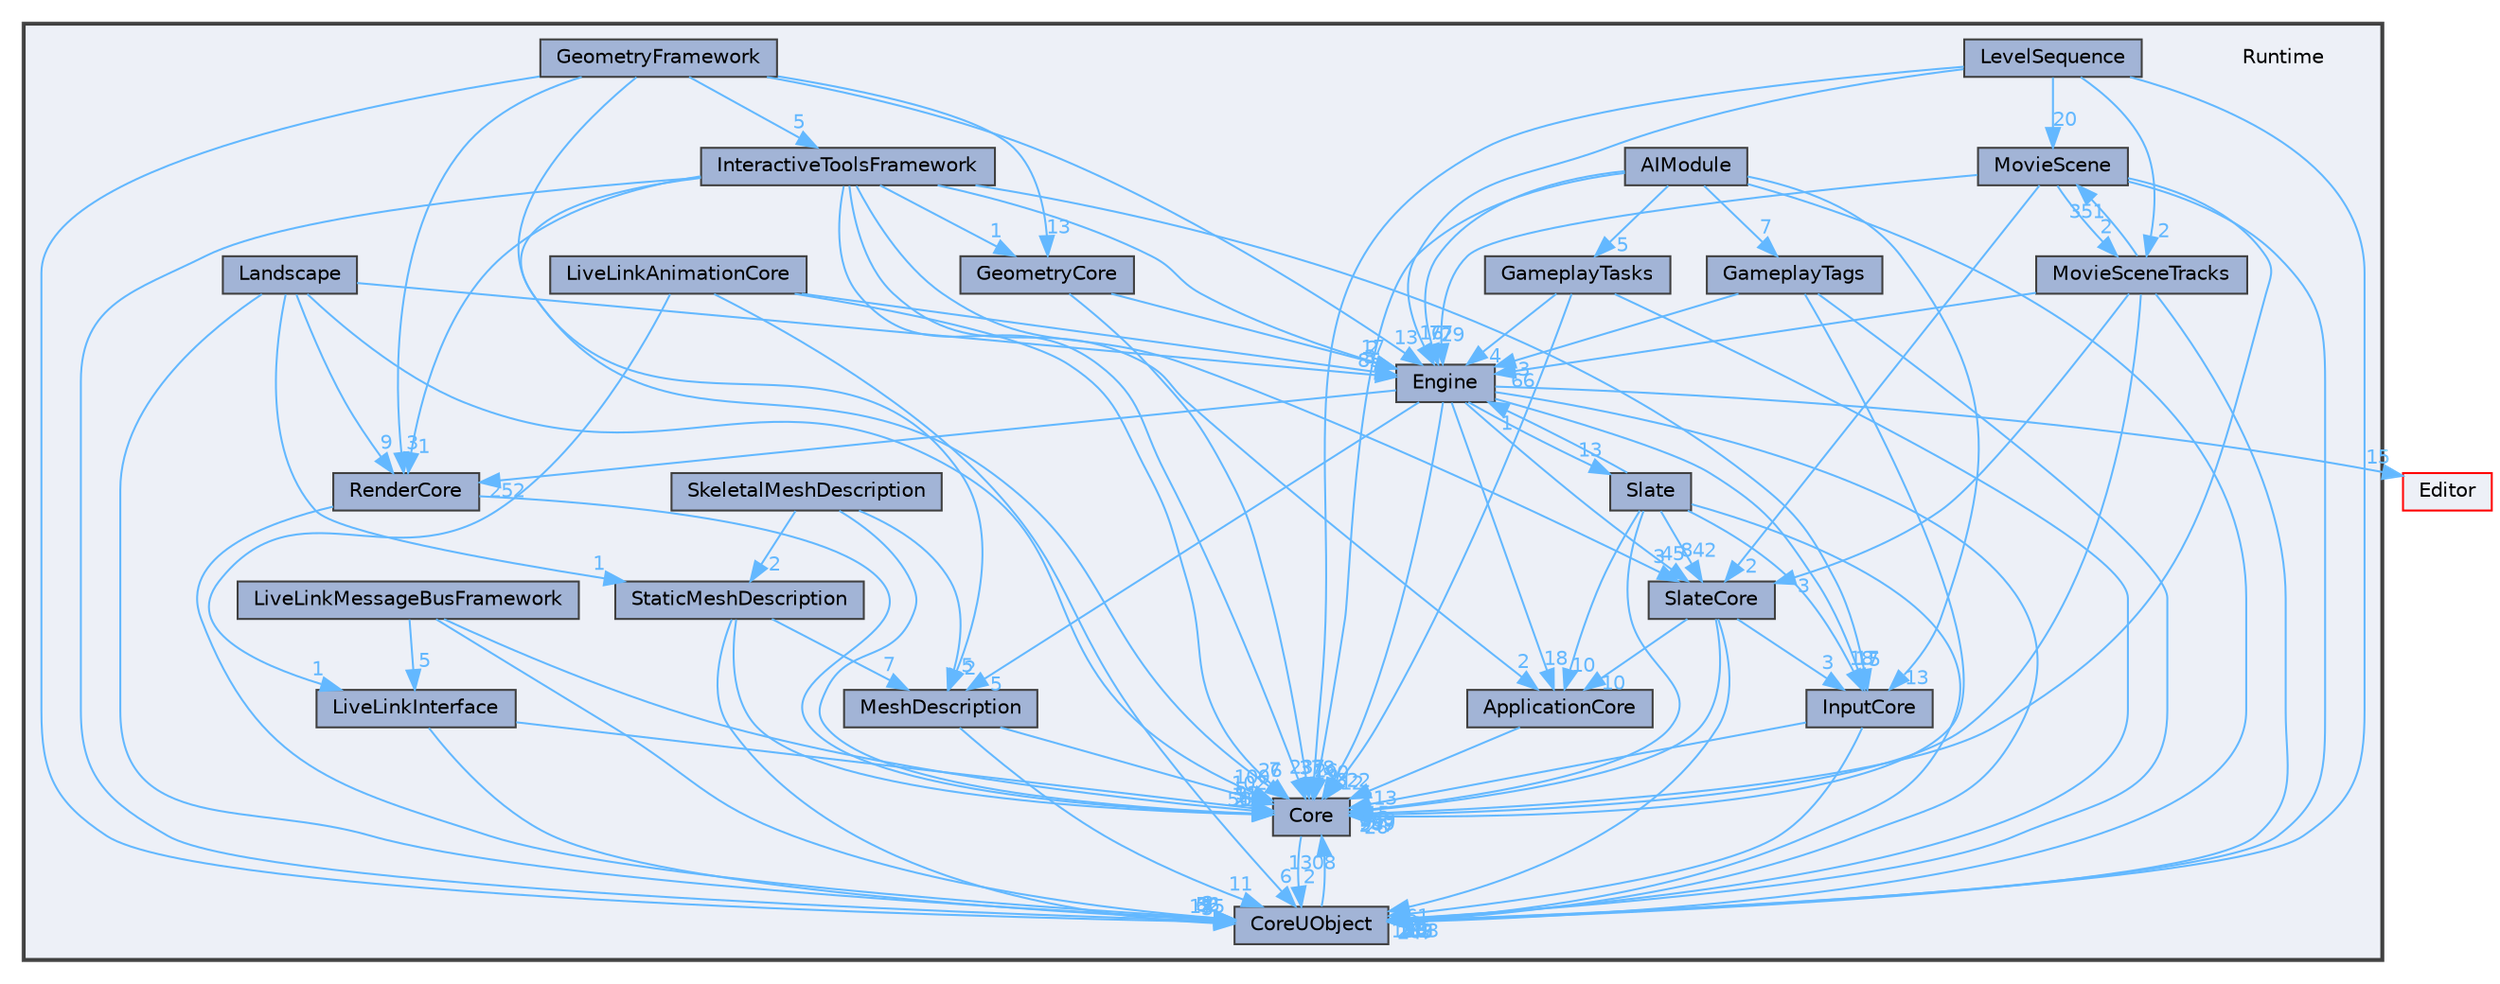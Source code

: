 digraph "Runtime"
{
 // INTERACTIVE_SVG=YES
 // LATEX_PDF_SIZE
  bgcolor="transparent";
  edge [fontname=Helvetica,fontsize=10,labelfontname=Helvetica,labelfontsize=10];
  node [fontname=Helvetica,fontsize=10,shape=box,height=0.2,width=0.4];
  compound=true
  subgraph clusterdir_7536b172fbd480bfd146a1b1acd6856b {
    graph [ bgcolor="#edf0f7", pencolor="grey25", label="", fontname=Helvetica,fontsize=10 style="filled,bold", URL="dir_7536b172fbd480bfd146a1b1acd6856b.html",tooltip=""]
    dir_7536b172fbd480bfd146a1b1acd6856b [shape=plaintext, label="Runtime"];
  dir_4299bb5068020ba15cc4102065b66047 [label="AIModule", fillcolor="#a2b4d6", color="grey25", style="filled", URL="dir_4299bb5068020ba15cc4102065b66047.html",tooltip=""];
  dir_a0470932637a5b4378844d0dd6134206 [label="ApplicationCore", fillcolor="#a2b4d6", color="grey25", style="filled", URL="dir_a0470932637a5b4378844d0dd6134206.html",tooltip=""];
  dir_0e6cddcc9caa1238c7f3774224afaa45 [label="Core", fillcolor="#a2b4d6", color="grey25", style="filled", URL="dir_0e6cddcc9caa1238c7f3774224afaa45.html",tooltip=""];
  dir_4c499e5e32e2b4479ad7e552df73eeae [label="CoreUObject", fillcolor="#a2b4d6", color="grey25", style="filled", URL="dir_4c499e5e32e2b4479ad7e552df73eeae.html",tooltip=""];
  dir_fdf6aa5c3cf3805bb958134448d60562 [label="Engine", fillcolor="#a2b4d6", color="grey25", style="filled", URL="dir_fdf6aa5c3cf3805bb958134448d60562.html",tooltip=""];
  dir_78c77892ffb922ed2fc41b0fd91bcc80 [label="GameplayTags", fillcolor="#a2b4d6", color="grey25", style="filled", URL="dir_78c77892ffb922ed2fc41b0fd91bcc80.html",tooltip=""];
  dir_059ac314dbf043af548bed5661d7b2e8 [label="GameplayTasks", fillcolor="#a2b4d6", color="grey25", style="filled", URL="dir_059ac314dbf043af548bed5661d7b2e8.html",tooltip=""];
  dir_800a28389bfec662d4af96c9be02c9b8 [label="GeometryCore", fillcolor="#a2b4d6", color="grey25", style="filled", URL="dir_800a28389bfec662d4af96c9be02c9b8.html",tooltip=""];
  dir_da94b2574b3dcdac23bb4c06505616bf [label="GeometryFramework", fillcolor="#a2b4d6", color="grey25", style="filled", URL="dir_da94b2574b3dcdac23bb4c06505616bf.html",tooltip=""];
  dir_3e8e1daf27a38f5d72a6cbf6f3b5d663 [label="InputCore", fillcolor="#a2b4d6", color="grey25", style="filled", URL="dir_3e8e1daf27a38f5d72a6cbf6f3b5d663.html",tooltip=""];
  dir_633ab565fb94068fd37272d8f8ea3297 [label="InteractiveToolsFramework", fillcolor="#a2b4d6", color="grey25", style="filled", URL="dir_633ab565fb94068fd37272d8f8ea3297.html",tooltip=""];
  dir_1609d6a187a21f83be9db2b943dcc260 [label="Landscape", fillcolor="#a2b4d6", color="grey25", style="filled", URL="dir_1609d6a187a21f83be9db2b943dcc260.html",tooltip=""];
  dir_5a7b79f69a6869e6130eb141a3bf3e35 [label="LevelSequence", fillcolor="#a2b4d6", color="grey25", style="filled", URL="dir_5a7b79f69a6869e6130eb141a3bf3e35.html",tooltip=""];
  dir_e5b4818470ccbccbcdf9aa5ba9d834bb [label="LiveLinkAnimationCore", fillcolor="#a2b4d6", color="grey25", style="filled", URL="dir_e5b4818470ccbccbcdf9aa5ba9d834bb.html",tooltip=""];
  dir_0b16765323610fed71937b69633845f2 [label="LiveLinkInterface", fillcolor="#a2b4d6", color="grey25", style="filled", URL="dir_0b16765323610fed71937b69633845f2.html",tooltip=""];
  dir_45cc75b172550927463b4aca9f9510bd [label="LiveLinkMessageBusFramework", fillcolor="#a2b4d6", color="grey25", style="filled", URL="dir_45cc75b172550927463b4aca9f9510bd.html",tooltip=""];
  dir_63086eac6cac35ce1ba0dbb1e9e8f532 [label="MeshDescription", fillcolor="#a2b4d6", color="grey25", style="filled", URL="dir_63086eac6cac35ce1ba0dbb1e9e8f532.html",tooltip=""];
  dir_ed1388184b1cf3e774c585122fc72079 [label="MovieScene", fillcolor="#a2b4d6", color="grey25", style="filled", URL="dir_ed1388184b1cf3e774c585122fc72079.html",tooltip=""];
  dir_7de2cf73c957a2c2a3a4f4e3f12897c9 [label="MovieSceneTracks", fillcolor="#a2b4d6", color="grey25", style="filled", URL="dir_7de2cf73c957a2c2a3a4f4e3f12897c9.html",tooltip=""];
  dir_1b3e874b84daba3b34ce7cbbd2916bbd [label="RenderCore", fillcolor="#a2b4d6", color="grey25", style="filled", URL="dir_1b3e874b84daba3b34ce7cbbd2916bbd.html",tooltip=""];
  dir_b5d9348a278d74d4ad64fd16f8b4cdac [label="SkeletalMeshDescription", fillcolor="#a2b4d6", color="grey25", style="filled", URL="dir_b5d9348a278d74d4ad64fd16f8b4cdac.html",tooltip=""];
  dir_f0312094b7f0f764d1cd7b6742c0aeab [label="Slate", fillcolor="#a2b4d6", color="grey25", style="filled", URL="dir_f0312094b7f0f764d1cd7b6742c0aeab.html",tooltip=""];
  dir_f0f0d357c8c9eca10fb05693ae8c53b1 [label="SlateCore", fillcolor="#a2b4d6", color="grey25", style="filled", URL="dir_f0f0d357c8c9eca10fb05693ae8c53b1.html",tooltip=""];
  dir_f2363e142f6759ff0464f63cbca4a6dc [label="StaticMeshDescription", fillcolor="#a2b4d6", color="grey25", style="filled", URL="dir_f2363e142f6759ff0464f63cbca4a6dc.html",tooltip=""];
  }
  dir_b26507eead720464ba2ac6bbc6dcec5f [label="Editor", fillcolor="#edf0f7", color="red", style="filled", URL="dir_b26507eead720464ba2ac6bbc6dcec5f.html",tooltip=""];
  dir_4299bb5068020ba15cc4102065b66047->dir_0e6cddcc9caa1238c7f3774224afaa45 [headlabel="190", labeldistance=1.5 headhref="dir_000020_000266.html" href="dir_000020_000266.html" color="steelblue1" fontcolor="steelblue1"];
  dir_4299bb5068020ba15cc4102065b66047->dir_4c499e5e32e2b4479ad7e552df73eeae [headlabel="247", labeldistance=1.5 headhref="dir_000020_000268.html" href="dir_000020_000268.html" color="steelblue1" fontcolor="steelblue1"];
  dir_4299bb5068020ba15cc4102065b66047->dir_fdf6aa5c3cf3805bb958134448d60562 [headlabel="77", labeldistance=1.5 headhref="dir_000020_000366.html" href="dir_000020_000366.html" color="steelblue1" fontcolor="steelblue1"];
  dir_4299bb5068020ba15cc4102065b66047->dir_78c77892ffb922ed2fc41b0fd91bcc80 [headlabel="7", labeldistance=1.5 headhref="dir_000020_000425.html" href="dir_000020_000425.html" color="steelblue1" fontcolor="steelblue1"];
  dir_4299bb5068020ba15cc4102065b66047->dir_3e8e1daf27a38f5d72a6cbf6f3b5d663 [headlabel="13", labeldistance=1.5 headhref="dir_000020_000493.html" href="dir_000020_000493.html" color="steelblue1" fontcolor="steelblue1"];
  dir_4299bb5068020ba15cc4102065b66047->dir_059ac314dbf043af548bed5661d7b2e8 [headlabel="5", labeldistance=1.5 headhref="dir_000020_000426.html" href="dir_000020_000426.html" color="steelblue1" fontcolor="steelblue1"];
  dir_a0470932637a5b4378844d0dd6134206->dir_0e6cddcc9caa1238c7f3774224afaa45 [headlabel="213", labeldistance=1.5 headhref="dir_000056_000266.html" href="dir_000056_000266.html" color="steelblue1" fontcolor="steelblue1"];
  dir_0e6cddcc9caa1238c7f3774224afaa45->dir_4c499e5e32e2b4479ad7e552df73eeae [headlabel="2", labeldistance=1.5 headhref="dir_000266_000268.html" href="dir_000266_000268.html" color="steelblue1" fontcolor="steelblue1"];
  dir_4c499e5e32e2b4479ad7e552df73eeae->dir_0e6cddcc9caa1238c7f3774224afaa45 [headlabel="1308", labeldistance=1.5 headhref="dir_000268_000266.html" href="dir_000268_000266.html" color="steelblue1" fontcolor="steelblue1"];
  dir_fdf6aa5c3cf3805bb958134448d60562->dir_0e6cddcc9caa1238c7f3774224afaa45 [headlabel="2622", labeldistance=1.5 headhref="dir_000366_000266.html" href="dir_000366_000266.html" color="steelblue1" fontcolor="steelblue1"];
  dir_fdf6aa5c3cf3805bb958134448d60562->dir_1b3e874b84daba3b34ce7cbbd2916bbd [headlabel="252", labeldistance=1.5 headhref="dir_000366_000959.html" href="dir_000366_000959.html" color="steelblue1" fontcolor="steelblue1"];
  dir_fdf6aa5c3cf3805bb958134448d60562->dir_3e8e1daf27a38f5d72a6cbf6f3b5d663 [headlabel="17", labeldistance=1.5 headhref="dir_000366_000493.html" href="dir_000366_000493.html" color="steelblue1" fontcolor="steelblue1"];
  dir_fdf6aa5c3cf3805bb958134448d60562->dir_4c499e5e32e2b4479ad7e552df73eeae [headlabel="1863", labeldistance=1.5 headhref="dir_000366_000268.html" href="dir_000366_000268.html" color="steelblue1" fontcolor="steelblue1"];
  dir_fdf6aa5c3cf3805bb958134448d60562->dir_b26507eead720464ba2ac6bbc6dcec5f [headlabel="15", labeldistance=1.5 headhref="dir_000366_000357.html" href="dir_000366_000357.html" color="steelblue1" fontcolor="steelblue1"];
  dir_fdf6aa5c3cf3805bb958134448d60562->dir_f0312094b7f0f764d1cd7b6742c0aeab [headlabel="13", labeldistance=1.5 headhref="dir_000366_001044.html" href="dir_000366_001044.html" color="steelblue1" fontcolor="steelblue1"];
  dir_fdf6aa5c3cf3805bb958134448d60562->dir_f0f0d357c8c9eca10fb05693ae8c53b1 [headlabel="45", labeldistance=1.5 headhref="dir_000366_001045.html" href="dir_000366_001045.html" color="steelblue1" fontcolor="steelblue1"];
  dir_fdf6aa5c3cf3805bb958134448d60562->dir_a0470932637a5b4378844d0dd6134206 [headlabel="18", labeldistance=1.5 headhref="dir_000366_000056.html" href="dir_000366_000056.html" color="steelblue1" fontcolor="steelblue1"];
  dir_fdf6aa5c3cf3805bb958134448d60562->dir_63086eac6cac35ce1ba0dbb1e9e8f532 [headlabel="5", labeldistance=1.5 headhref="dir_000366_000623.html" href="dir_000366_000623.html" color="steelblue1" fontcolor="steelblue1"];
  dir_78c77892ffb922ed2fc41b0fd91bcc80->dir_0e6cddcc9caa1238c7f3774224afaa45 [headlabel="26", labeldistance=1.5 headhref="dir_000425_000266.html" href="dir_000425_000266.html" color="steelblue1" fontcolor="steelblue1"];
  dir_78c77892ffb922ed2fc41b0fd91bcc80->dir_4c499e5e32e2b4479ad7e552df73eeae [headlabel="19", labeldistance=1.5 headhref="dir_000425_000268.html" href="dir_000425_000268.html" color="steelblue1" fontcolor="steelblue1"];
  dir_78c77892ffb922ed2fc41b0fd91bcc80->dir_fdf6aa5c3cf3805bb958134448d60562 [headlabel="3", labeldistance=1.5 headhref="dir_000425_000366.html" href="dir_000425_000366.html" color="steelblue1" fontcolor="steelblue1"];
  dir_059ac314dbf043af548bed5661d7b2e8->dir_0e6cddcc9caa1238c7f3774224afaa45 [headlabel="12", labeldistance=1.5 headhref="dir_000426_000266.html" href="dir_000426_000266.html" color="steelblue1" fontcolor="steelblue1"];
  dir_059ac314dbf043af548bed5661d7b2e8->dir_4c499e5e32e2b4479ad7e552df73eeae [headlabel="29", labeldistance=1.5 headhref="dir_000426_000268.html" href="dir_000426_000268.html" color="steelblue1" fontcolor="steelblue1"];
  dir_059ac314dbf043af548bed5661d7b2e8->dir_fdf6aa5c3cf3805bb958134448d60562 [headlabel="4", labeldistance=1.5 headhref="dir_000426_000366.html" href="dir_000426_000366.html" color="steelblue1" fontcolor="steelblue1"];
  dir_800a28389bfec662d4af96c9be02c9b8->dir_0e6cddcc9caa1238c7f3774224afaa45 [headlabel="378", labeldistance=1.5 headhref="dir_000439_000266.html" href="dir_000439_000266.html" color="steelblue1" fontcolor="steelblue1"];
  dir_800a28389bfec662d4af96c9be02c9b8->dir_fdf6aa5c3cf3805bb958134448d60562 [headlabel="2", labeldistance=1.5 headhref="dir_000439_000366.html" href="dir_000439_000366.html" color="steelblue1" fontcolor="steelblue1"];
  dir_da94b2574b3dcdac23bb4c06505616bf->dir_0e6cddcc9caa1238c7f3774224afaa45 [headlabel="26", labeldistance=1.5 headhref="dir_000440_000266.html" href="dir_000440_000266.html" color="steelblue1" fontcolor="steelblue1"];
  dir_da94b2574b3dcdac23bb4c06505616bf->dir_1b3e874b84daba3b34ce7cbbd2916bbd [headlabel="3", labeldistance=1.5 headhref="dir_000440_000959.html" href="dir_000440_000959.html" color="steelblue1" fontcolor="steelblue1"];
  dir_da94b2574b3dcdac23bb4c06505616bf->dir_4c499e5e32e2b4479ad7e552df73eeae [headlabel="7", labeldistance=1.5 headhref="dir_000440_000268.html" href="dir_000440_000268.html" color="steelblue1" fontcolor="steelblue1"];
  dir_da94b2574b3dcdac23bb4c06505616bf->dir_633ab565fb94068fd37272d8f8ea3297 [headlabel="5", labeldistance=1.5 headhref="dir_000440_000504.html" href="dir_000440_000504.html" color="steelblue1" fontcolor="steelblue1"];
  dir_da94b2574b3dcdac23bb4c06505616bf->dir_800a28389bfec662d4af96c9be02c9b8 [headlabel="13", labeldistance=1.5 headhref="dir_000440_000439.html" href="dir_000440_000439.html" color="steelblue1" fontcolor="steelblue1"];
  dir_da94b2574b3dcdac23bb4c06505616bf->dir_fdf6aa5c3cf3805bb958134448d60562 [headlabel="13", labeldistance=1.5 headhref="dir_000440_000366.html" href="dir_000440_000366.html" color="steelblue1" fontcolor="steelblue1"];
  dir_3e8e1daf27a38f5d72a6cbf6f3b5d663->dir_0e6cddcc9caa1238c7f3774224afaa45 [headlabel="15", labeldistance=1.5 headhref="dir_000493_000266.html" href="dir_000493_000266.html" color="steelblue1" fontcolor="steelblue1"];
  dir_3e8e1daf27a38f5d72a6cbf6f3b5d663->dir_4c499e5e32e2b4479ad7e552df73eeae [headlabel="3", labeldistance=1.5 headhref="dir_000493_000268.html" href="dir_000493_000268.html" color="steelblue1" fontcolor="steelblue1"];
  dir_633ab565fb94068fd37272d8f8ea3297->dir_0e6cddcc9caa1238c7f3774224afaa45 [headlabel="237", labeldistance=1.5 headhref="dir_000504_000266.html" href="dir_000504_000266.html" color="steelblue1" fontcolor="steelblue1"];
  dir_633ab565fb94068fd37272d8f8ea3297->dir_3e8e1daf27a38f5d72a6cbf6f3b5d663 [headlabel="5", labeldistance=1.5 headhref="dir_000504_000493.html" href="dir_000504_000493.html" color="steelblue1" fontcolor="steelblue1"];
  dir_633ab565fb94068fd37272d8f8ea3297->dir_4c499e5e32e2b4479ad7e552df73eeae [headlabel="155", labeldistance=1.5 headhref="dir_000504_000268.html" href="dir_000504_000268.html" color="steelblue1" fontcolor="steelblue1"];
  dir_633ab565fb94068fd37272d8f8ea3297->dir_800a28389bfec662d4af96c9be02c9b8 [headlabel="1", labeldistance=1.5 headhref="dir_000504_000439.html" href="dir_000504_000439.html" color="steelblue1" fontcolor="steelblue1"];
  dir_633ab565fb94068fd37272d8f8ea3297->dir_fdf6aa5c3cf3805bb958134448d60562 [headlabel="17", labeldistance=1.5 headhref="dir_000504_000366.html" href="dir_000504_000366.html" color="steelblue1" fontcolor="steelblue1"];
  dir_633ab565fb94068fd37272d8f8ea3297->dir_1b3e874b84daba3b34ce7cbbd2916bbd [headlabel="1", labeldistance=1.5 headhref="dir_000504_000959.html" href="dir_000504_000959.html" color="steelblue1" fontcolor="steelblue1"];
  dir_633ab565fb94068fd37272d8f8ea3297->dir_a0470932637a5b4378844d0dd6134206 [headlabel="2", labeldistance=1.5 headhref="dir_000504_000056.html" href="dir_000504_000056.html" color="steelblue1" fontcolor="steelblue1"];
  dir_633ab565fb94068fd37272d8f8ea3297->dir_63086eac6cac35ce1ba0dbb1e9e8f532 [headlabel="2", labeldistance=1.5 headhref="dir_000504_000623.html" href="dir_000504_000623.html" color="steelblue1" fontcolor="steelblue1"];
  dir_633ab565fb94068fd37272d8f8ea3297->dir_f0f0d357c8c9eca10fb05693ae8c53b1 [headlabel="3", labeldistance=1.5 headhref="dir_000504_001045.html" href="dir_000504_001045.html" color="steelblue1" fontcolor="steelblue1"];
  dir_1609d6a187a21f83be9db2b943dcc260->dir_0e6cddcc9caa1238c7f3774224afaa45 [headlabel="100", labeldistance=1.5 headhref="dir_000554_000266.html" href="dir_000554_000266.html" color="steelblue1" fontcolor="steelblue1"];
  dir_1609d6a187a21f83be9db2b943dcc260->dir_4c499e5e32e2b4479ad7e552df73eeae [headlabel="56", labeldistance=1.5 headhref="dir_000554_000268.html" href="dir_000554_000268.html" color="steelblue1" fontcolor="steelblue1"];
  dir_1609d6a187a21f83be9db2b943dcc260->dir_f2363e142f6759ff0464f63cbca4a6dc [headlabel="1", labeldistance=1.5 headhref="dir_000554_001137.html" href="dir_000554_001137.html" color="steelblue1" fontcolor="steelblue1"];
  dir_1609d6a187a21f83be9db2b943dcc260->dir_fdf6aa5c3cf3805bb958134448d60562 [headlabel="85", labeldistance=1.5 headhref="dir_000554_000366.html" href="dir_000554_000366.html" color="steelblue1" fontcolor="steelblue1"];
  dir_1609d6a187a21f83be9db2b943dcc260->dir_1b3e874b84daba3b34ce7cbbd2916bbd [headlabel="9", labeldistance=1.5 headhref="dir_000554_000959.html" href="dir_000554_000959.html" color="steelblue1" fontcolor="steelblue1"];
  dir_5a7b79f69a6869e6130eb141a3bf3e35->dir_4c499e5e32e2b4479ad7e552df73eeae [headlabel="30", labeldistance=1.5 headhref="dir_000564_000268.html" href="dir_000564_000268.html" color="steelblue1" fontcolor="steelblue1"];
  dir_5a7b79f69a6869e6130eb141a3bf3e35->dir_fdf6aa5c3cf3805bb958134448d60562 [headlabel="16", labeldistance=1.5 headhref="dir_000564_000366.html" href="dir_000564_000366.html" color="steelblue1" fontcolor="steelblue1"];
  dir_5a7b79f69a6869e6130eb141a3bf3e35->dir_0e6cddcc9caa1238c7f3774224afaa45 [headlabel="26", labeldistance=1.5 headhref="dir_000564_000266.html" href="dir_000564_000266.html" color="steelblue1" fontcolor="steelblue1"];
  dir_5a7b79f69a6869e6130eb141a3bf3e35->dir_7de2cf73c957a2c2a3a4f4e3f12897c9 [headlabel="2", labeldistance=1.5 headhref="dir_000564_000675.html" href="dir_000564_000675.html" color="steelblue1" fontcolor="steelblue1"];
  dir_5a7b79f69a6869e6130eb141a3bf3e35->dir_ed1388184b1cf3e774c585122fc72079 [headlabel="20", labeldistance=1.5 headhref="dir_000564_000671.html" href="dir_000564_000671.html" color="steelblue1" fontcolor="steelblue1"];
  dir_e5b4818470ccbccbcdf9aa5ba9d834bb->dir_fdf6aa5c3cf3805bb958134448d60562 [headlabel="3", labeldistance=1.5 headhref="dir_000573_000366.html" href="dir_000573_000366.html" color="steelblue1" fontcolor="steelblue1"];
  dir_e5b4818470ccbccbcdf9aa5ba9d834bb->dir_0e6cddcc9caa1238c7f3774224afaa45 [headlabel="7", labeldistance=1.5 headhref="dir_000573_000266.html" href="dir_000573_000266.html" color="steelblue1" fontcolor="steelblue1"];
  dir_e5b4818470ccbccbcdf9aa5ba9d834bb->dir_0b16765323610fed71937b69633845f2 [headlabel="1", labeldistance=1.5 headhref="dir_000573_000576.html" href="dir_000573_000576.html" color="steelblue1" fontcolor="steelblue1"];
  dir_e5b4818470ccbccbcdf9aa5ba9d834bb->dir_4c499e5e32e2b4479ad7e552df73eeae [headlabel="6", labeldistance=1.5 headhref="dir_000573_000268.html" href="dir_000573_000268.html" color="steelblue1" fontcolor="steelblue1"];
  dir_0b16765323610fed71937b69633845f2->dir_0e6cddcc9caa1238c7f3774224afaa45 [headlabel="93", labeldistance=1.5 headhref="dir_000576_000266.html" href="dir_000576_000266.html" color="steelblue1" fontcolor="steelblue1"];
  dir_0b16765323610fed71937b69633845f2->dir_4c499e5e32e2b4479ad7e552df73eeae [headlabel="62", labeldistance=1.5 headhref="dir_000576_000268.html" href="dir_000576_000268.html" color="steelblue1" fontcolor="steelblue1"];
  dir_45cc75b172550927463b4aca9f9510bd->dir_0b16765323610fed71937b69633845f2 [headlabel="5", labeldistance=1.5 headhref="dir_000577_000576.html" href="dir_000577_000576.html" color="steelblue1" fontcolor="steelblue1"];
  dir_45cc75b172550927463b4aca9f9510bd->dir_4c499e5e32e2b4479ad7e552df73eeae [headlabel="2", labeldistance=1.5 headhref="dir_000577_000268.html" href="dir_000577_000268.html" color="steelblue1" fontcolor="steelblue1"];
  dir_45cc75b172550927463b4aca9f9510bd->dir_0e6cddcc9caa1238c7f3774224afaa45 [headlabel="11", labeldistance=1.5 headhref="dir_000577_000266.html" href="dir_000577_000266.html" color="steelblue1" fontcolor="steelblue1"];
  dir_63086eac6cac35ce1ba0dbb1e9e8f532->dir_0e6cddcc9caa1238c7f3774224afaa45 [headlabel="102", labeldistance=1.5 headhref="dir_000623_000266.html" href="dir_000623_000266.html" color="steelblue1" fontcolor="steelblue1"];
  dir_63086eac6cac35ce1ba0dbb1e9e8f532->dir_4c499e5e32e2b4479ad7e552df73eeae [headlabel="11", labeldistance=1.5 headhref="dir_000623_000268.html" href="dir_000623_000268.html" color="steelblue1" fontcolor="steelblue1"];
  dir_ed1388184b1cf3e774c585122fc72079->dir_0e6cddcc9caa1238c7f3774224afaa45 [headlabel="989", labeldistance=1.5 headhref="dir_000671_000266.html" href="dir_000671_000266.html" color="steelblue1" fontcolor="steelblue1"];
  dir_ed1388184b1cf3e774c585122fc72079->dir_4c499e5e32e2b4479ad7e552df73eeae [headlabel="289", labeldistance=1.5 headhref="dir_000671_000268.html" href="dir_000671_000268.html" color="steelblue1" fontcolor="steelblue1"];
  dir_ed1388184b1cf3e774c585122fc72079->dir_7de2cf73c957a2c2a3a4f4e3f12897c9 [headlabel="2", labeldistance=1.5 headhref="dir_000671_000675.html" href="dir_000671_000675.html" color="steelblue1" fontcolor="steelblue1"];
  dir_ed1388184b1cf3e774c585122fc72079->dir_f0f0d357c8c9eca10fb05693ae8c53b1 [headlabel="2", labeldistance=1.5 headhref="dir_000671_001045.html" href="dir_000671_001045.html" color="steelblue1" fontcolor="steelblue1"];
  dir_ed1388184b1cf3e774c585122fc72079->dir_fdf6aa5c3cf3805bb958134448d60562 [headlabel="29", labeldistance=1.5 headhref="dir_000671_000366.html" href="dir_000671_000366.html" color="steelblue1" fontcolor="steelblue1"];
  dir_7de2cf73c957a2c2a3a4f4e3f12897c9->dir_0e6cddcc9caa1238c7f3774224afaa45 [headlabel="247", labeldistance=1.5 headhref="dir_000675_000266.html" href="dir_000675_000266.html" color="steelblue1" fontcolor="steelblue1"];
  dir_7de2cf73c957a2c2a3a4f4e3f12897c9->dir_4c499e5e32e2b4479ad7e552df73eeae [headlabel="183", labeldistance=1.5 headhref="dir_000675_000268.html" href="dir_000675_000268.html" color="steelblue1" fontcolor="steelblue1"];
  dir_7de2cf73c957a2c2a3a4f4e3f12897c9->dir_ed1388184b1cf3e774c585122fc72079 [headlabel="351", labeldistance=1.5 headhref="dir_000675_000671.html" href="dir_000675_000671.html" color="steelblue1" fontcolor="steelblue1"];
  dir_7de2cf73c957a2c2a3a4f4e3f12897c9->dir_fdf6aa5c3cf3805bb958134448d60562 [headlabel="66", labeldistance=1.5 headhref="dir_000675_000366.html" href="dir_000675_000366.html" color="steelblue1" fontcolor="steelblue1"];
  dir_7de2cf73c957a2c2a3a4f4e3f12897c9->dir_f0f0d357c8c9eca10fb05693ae8c53b1 [headlabel="3", labeldistance=1.5 headhref="dir_000675_001045.html" href="dir_000675_001045.html" color="steelblue1" fontcolor="steelblue1"];
  dir_1b3e874b84daba3b34ce7cbbd2916bbd->dir_0e6cddcc9caa1238c7f3774224afaa45 [headlabel="519", labeldistance=1.5 headhref="dir_000959_000266.html" href="dir_000959_000266.html" color="steelblue1" fontcolor="steelblue1"];
  dir_1b3e874b84daba3b34ce7cbbd2916bbd->dir_4c499e5e32e2b4479ad7e552df73eeae [headlabel="1", labeldistance=1.5 headhref="dir_000959_000268.html" href="dir_000959_000268.html" color="steelblue1" fontcolor="steelblue1"];
  dir_b5d9348a278d74d4ad64fd16f8b4cdac->dir_0e6cddcc9caa1238c7f3774224afaa45 [headlabel="8", labeldistance=1.5 headhref="dir_001039_000266.html" href="dir_001039_000266.html" color="steelblue1" fontcolor="steelblue1"];
  dir_b5d9348a278d74d4ad64fd16f8b4cdac->dir_63086eac6cac35ce1ba0dbb1e9e8f532 [headlabel="5", labeldistance=1.5 headhref="dir_001039_000623.html" href="dir_001039_000623.html" color="steelblue1" fontcolor="steelblue1"];
  dir_b5d9348a278d74d4ad64fd16f8b4cdac->dir_f2363e142f6759ff0464f63cbca4a6dc [headlabel="2", labeldistance=1.5 headhref="dir_001039_001137.html" href="dir_001039_001137.html" color="steelblue1" fontcolor="steelblue1"];
  dir_f0312094b7f0f764d1cd7b6742c0aeab->dir_0e6cddcc9caa1238c7f3774224afaa45 [headlabel="349", labeldistance=1.5 headhref="dir_001044_000266.html" href="dir_001044_000266.html" color="steelblue1" fontcolor="steelblue1"];
  dir_f0312094b7f0f764d1cd7b6742c0aeab->dir_3e8e1daf27a38f5d72a6cbf6f3b5d663 [headlabel="18", labeldistance=1.5 headhref="dir_001044_000493.html" href="dir_001044_000493.html" color="steelblue1" fontcolor="steelblue1"];
  dir_f0312094b7f0f764d1cd7b6742c0aeab->dir_4c499e5e32e2b4479ad7e552df73eeae [headlabel="26", labeldistance=1.5 headhref="dir_001044_000268.html" href="dir_001044_000268.html" color="steelblue1" fontcolor="steelblue1"];
  dir_f0312094b7f0f764d1cd7b6742c0aeab->dir_a0470932637a5b4378844d0dd6134206 [headlabel="10", labeldistance=1.5 headhref="dir_001044_000056.html" href="dir_001044_000056.html" color="steelblue1" fontcolor="steelblue1"];
  dir_f0312094b7f0f764d1cd7b6742c0aeab->dir_f0f0d357c8c9eca10fb05693ae8c53b1 [headlabel="842", labeldistance=1.5 headhref="dir_001044_001045.html" href="dir_001044_001045.html" color="steelblue1" fontcolor="steelblue1"];
  dir_f0312094b7f0f764d1cd7b6742c0aeab->dir_fdf6aa5c3cf3805bb958134448d60562 [headlabel="1", labeldistance=1.5 headhref="dir_001044_000366.html" href="dir_001044_000366.html" color="steelblue1" fontcolor="steelblue1"];
  dir_f0f0d357c8c9eca10fb05693ae8c53b1->dir_0e6cddcc9caa1238c7f3774224afaa45 [headlabel="265", labeldistance=1.5 headhref="dir_001045_000266.html" href="dir_001045_000266.html" color="steelblue1" fontcolor="steelblue1"];
  dir_f0f0d357c8c9eca10fb05693ae8c53b1->dir_3e8e1daf27a38f5d72a6cbf6f3b5d663 [headlabel="3", labeldistance=1.5 headhref="dir_001045_000493.html" href="dir_001045_000493.html" color="steelblue1" fontcolor="steelblue1"];
  dir_f0f0d357c8c9eca10fb05693ae8c53b1->dir_4c499e5e32e2b4479ad7e552df73eeae [headlabel="61", labeldistance=1.5 headhref="dir_001045_000268.html" href="dir_001045_000268.html" color="steelblue1" fontcolor="steelblue1"];
  dir_f0f0d357c8c9eca10fb05693ae8c53b1->dir_a0470932637a5b4378844d0dd6134206 [headlabel="10", labeldistance=1.5 headhref="dir_001045_000056.html" href="dir_001045_000056.html" color="steelblue1" fontcolor="steelblue1"];
  dir_f2363e142f6759ff0464f63cbca4a6dc->dir_0e6cddcc9caa1238c7f3774224afaa45 [headlabel="23", labeldistance=1.5 headhref="dir_001137_000266.html" href="dir_001137_000266.html" color="steelblue1" fontcolor="steelblue1"];
  dir_f2363e142f6759ff0464f63cbca4a6dc->dir_4c499e5e32e2b4479ad7e552df73eeae [headlabel="3", labeldistance=1.5 headhref="dir_001137_000268.html" href="dir_001137_000268.html" color="steelblue1" fontcolor="steelblue1"];
  dir_f2363e142f6759ff0464f63cbca4a6dc->dir_63086eac6cac35ce1ba0dbb1e9e8f532 [headlabel="7", labeldistance=1.5 headhref="dir_001137_000623.html" href="dir_001137_000623.html" color="steelblue1" fontcolor="steelblue1"];
}
